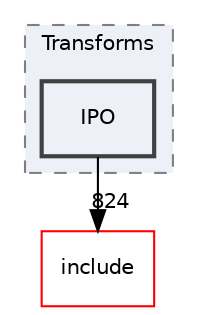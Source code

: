 digraph "lib/Transforms/IPO"
{
 // LATEX_PDF_SIZE
  bgcolor="transparent";
  edge [fontname="Helvetica",fontsize="10",labelfontname="Helvetica",labelfontsize="10"];
  node [fontname="Helvetica",fontsize="10",shape="box"];
  compound=true
  subgraph clusterdir_a72932e0778af28115095468f6286ff8 {
    graph [ bgcolor="#edf0f7", pencolor="grey50", style="filled,dashed,", label="Transforms", fontname="Helvetica", fontsize="10", URL="dir_a72932e0778af28115095468f6286ff8.html"]
  dir_13abb262e9c52ddea8d07639819afd6c [label="IPO", style="filled,bold,", fillcolor="#edf0f7", color="grey25", URL="dir_13abb262e9c52ddea8d07639819afd6c.html"];
  }
  dir_d44c64559bbebec7f509842c48db8b23 [label="include", style="", fillcolor="#edf0f7", color="red", URL="dir_d44c64559bbebec7f509842c48db8b23.html"];
  dir_13abb262e9c52ddea8d07639819afd6c->dir_d44c64559bbebec7f509842c48db8b23 [headlabel="824", labeldistance=1.5 headhref="dir_000090_000082.html"];
}
